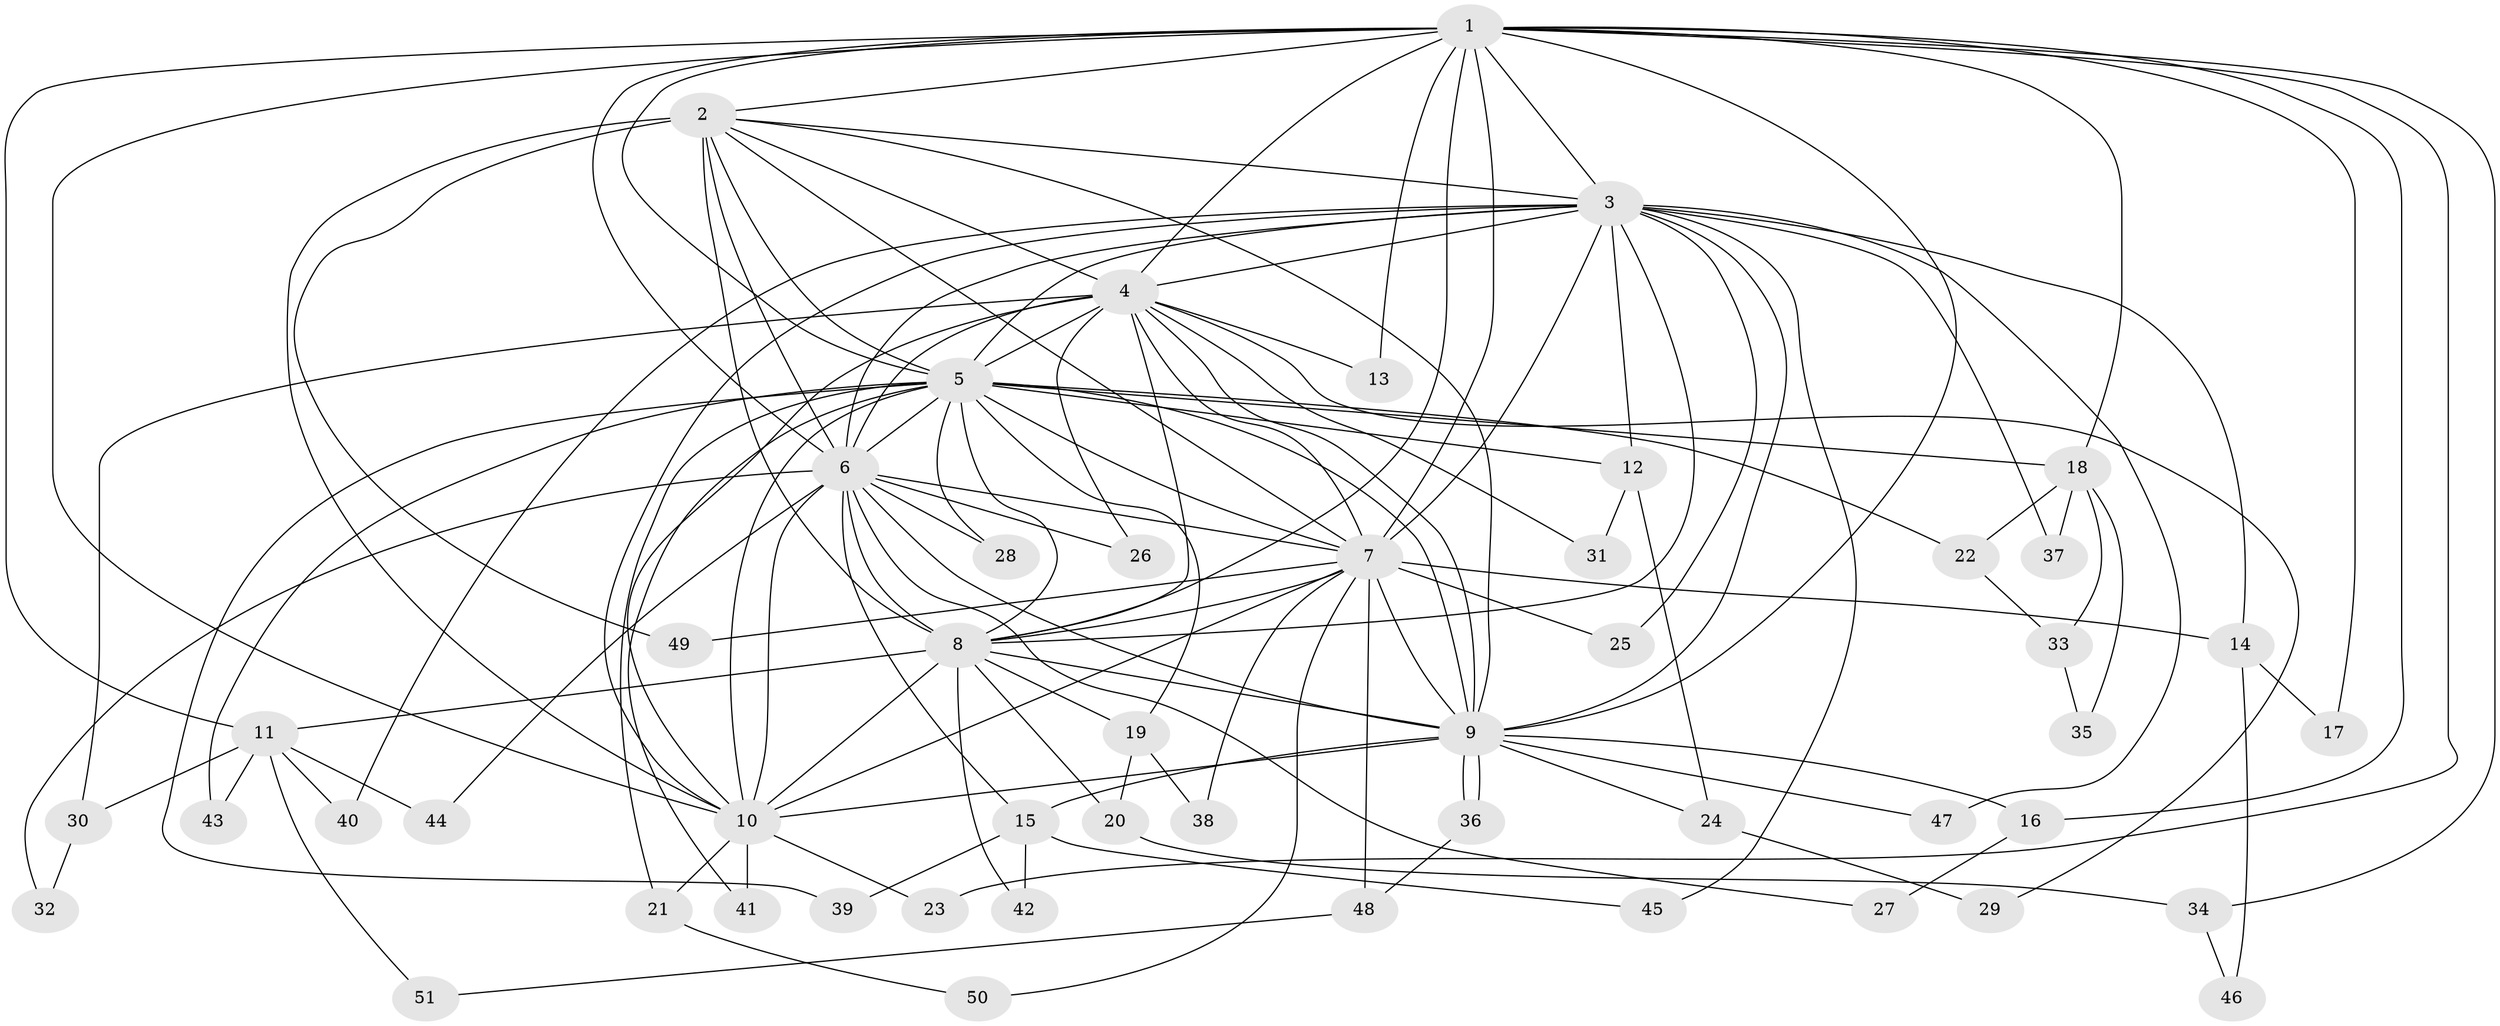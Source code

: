 // Generated by graph-tools (version 1.1) at 2025/43/03/09/25 04:43:48]
// undirected, 51 vertices, 127 edges
graph export_dot {
graph [start="1"]
  node [color=gray90,style=filled];
  1;
  2;
  3;
  4;
  5;
  6;
  7;
  8;
  9;
  10;
  11;
  12;
  13;
  14;
  15;
  16;
  17;
  18;
  19;
  20;
  21;
  22;
  23;
  24;
  25;
  26;
  27;
  28;
  29;
  30;
  31;
  32;
  33;
  34;
  35;
  36;
  37;
  38;
  39;
  40;
  41;
  42;
  43;
  44;
  45;
  46;
  47;
  48;
  49;
  50;
  51;
  1 -- 2;
  1 -- 3;
  1 -- 4;
  1 -- 5;
  1 -- 6;
  1 -- 7;
  1 -- 8;
  1 -- 9;
  1 -- 10;
  1 -- 11;
  1 -- 13;
  1 -- 16;
  1 -- 17;
  1 -- 18;
  1 -- 23;
  1 -- 34;
  2 -- 3;
  2 -- 4;
  2 -- 5;
  2 -- 6;
  2 -- 7;
  2 -- 8;
  2 -- 9;
  2 -- 10;
  2 -- 49;
  3 -- 4;
  3 -- 5;
  3 -- 6;
  3 -- 7;
  3 -- 8;
  3 -- 9;
  3 -- 10;
  3 -- 12;
  3 -- 14;
  3 -- 25;
  3 -- 37;
  3 -- 40;
  3 -- 45;
  3 -- 47;
  4 -- 5;
  4 -- 6;
  4 -- 7;
  4 -- 8;
  4 -- 9;
  4 -- 10;
  4 -- 13;
  4 -- 26;
  4 -- 29;
  4 -- 30;
  4 -- 31;
  5 -- 6;
  5 -- 7;
  5 -- 8;
  5 -- 9;
  5 -- 10;
  5 -- 12;
  5 -- 18;
  5 -- 19;
  5 -- 21;
  5 -- 22;
  5 -- 28;
  5 -- 39;
  5 -- 41;
  5 -- 43;
  6 -- 7;
  6 -- 8;
  6 -- 9;
  6 -- 10;
  6 -- 15;
  6 -- 26;
  6 -- 27;
  6 -- 28;
  6 -- 32;
  6 -- 44;
  7 -- 8;
  7 -- 9;
  7 -- 10;
  7 -- 14;
  7 -- 25;
  7 -- 38;
  7 -- 48;
  7 -- 49;
  7 -- 50;
  8 -- 9;
  8 -- 10;
  8 -- 11;
  8 -- 19;
  8 -- 20;
  8 -- 42;
  9 -- 10;
  9 -- 15;
  9 -- 16;
  9 -- 24;
  9 -- 36;
  9 -- 36;
  9 -- 47;
  10 -- 21;
  10 -- 23;
  10 -- 41;
  11 -- 30;
  11 -- 40;
  11 -- 43;
  11 -- 44;
  11 -- 51;
  12 -- 24;
  12 -- 31;
  14 -- 17;
  14 -- 46;
  15 -- 39;
  15 -- 42;
  15 -- 45;
  16 -- 27;
  18 -- 22;
  18 -- 33;
  18 -- 35;
  18 -- 37;
  19 -- 20;
  19 -- 38;
  20 -- 34;
  21 -- 50;
  22 -- 33;
  24 -- 29;
  30 -- 32;
  33 -- 35;
  34 -- 46;
  36 -- 48;
  48 -- 51;
}
